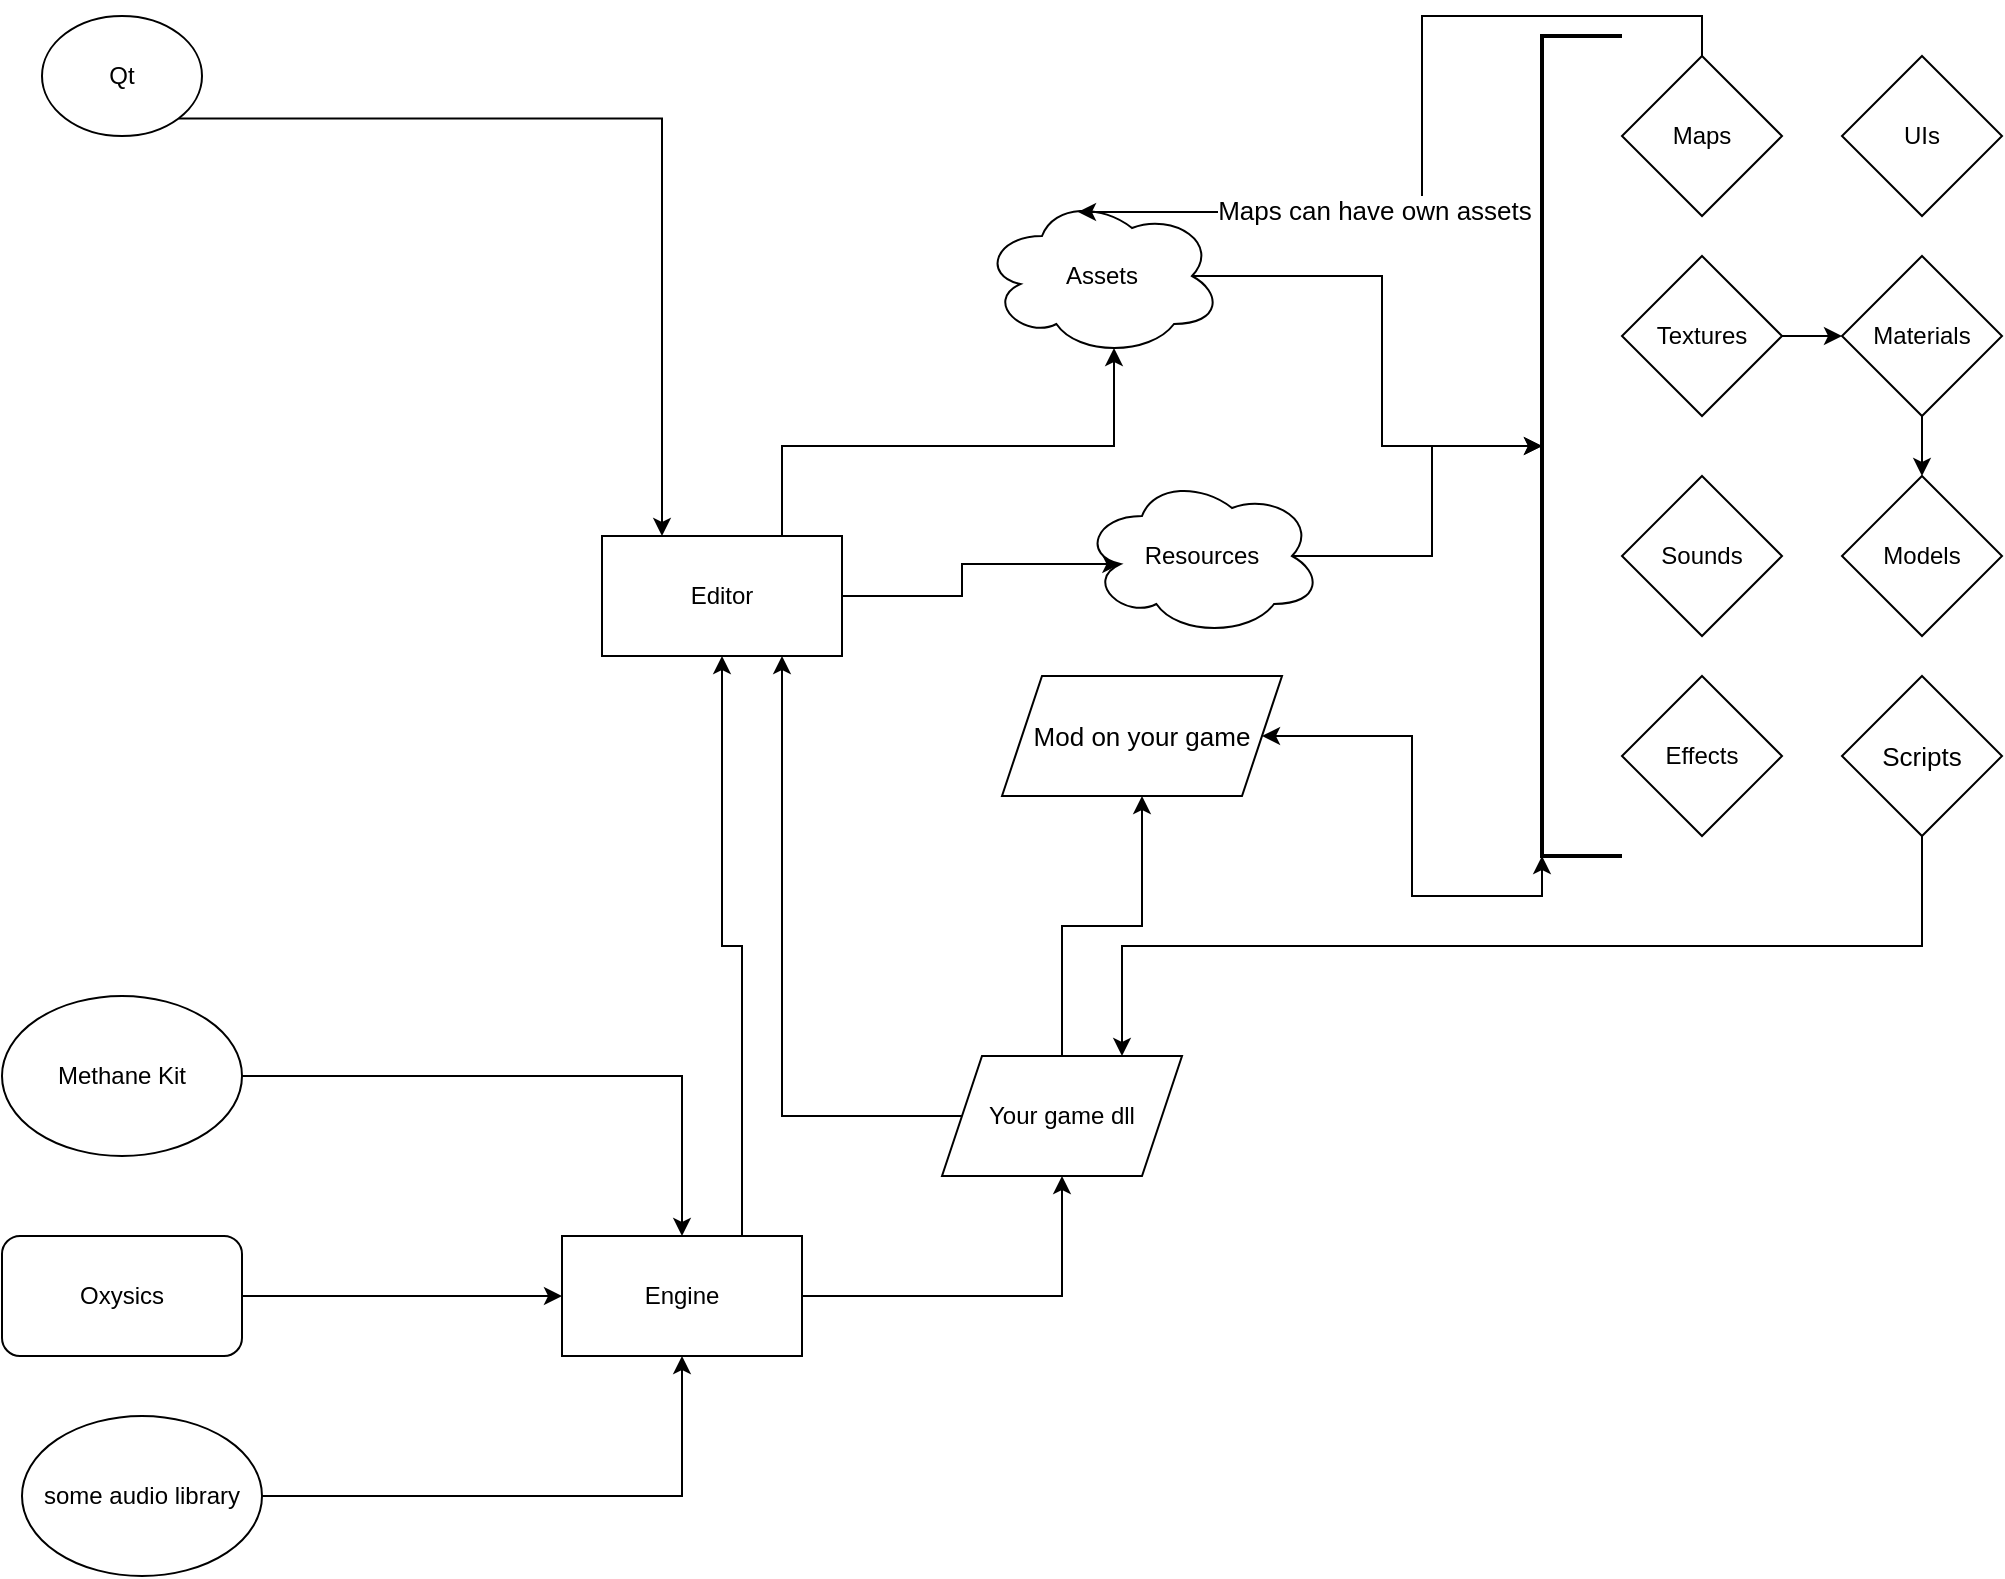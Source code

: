 <mxfile version="13.6.2" type="device" pages="2"><diagram id="UekR-pwDLucvv14HbkZ0" name="File Structure"><mxGraphModel dx="1038" dy="607" grid="1" gridSize="10" guides="1" tooltips="1" connect="1" arrows="1" fold="1" page="1" pageScale="1" pageWidth="1169" pageHeight="827" math="0" shadow="0"><root><mxCell id="0"/><mxCell id="1" parent="0"/><mxCell id="HTsGTVNheiszXjgULh4u-10" style="edgeStyle=orthogonalEdgeStyle;rounded=0;orthogonalLoop=1;jettySize=auto;html=1;exitX=1;exitY=1;exitDx=0;exitDy=0;entryX=0.25;entryY=0;entryDx=0;entryDy=0;" edge="1" parent="1" source="HTsGTVNheiszXjgULh4u-8" target="HTsGTVNheiszXjgULh4u-9"><mxGeometry relative="1" as="geometry"/></mxCell><mxCell id="HTsGTVNheiszXjgULh4u-8" value="Qt" style="ellipse;whiteSpace=wrap;html=1;" vertex="1" parent="1"><mxGeometry x="90" y="60" width="80" height="60" as="geometry"/></mxCell><mxCell id="HTsGTVNheiszXjgULh4u-24" style="edgeStyle=orthogonalEdgeStyle;rounded=0;orthogonalLoop=1;jettySize=auto;html=1;exitX=1;exitY=0.5;exitDx=0;exitDy=0;entryX=0.16;entryY=0.55;entryDx=0;entryDy=0;entryPerimeter=0;" edge="1" parent="1" source="HTsGTVNheiszXjgULh4u-9" target="HTsGTVNheiszXjgULh4u-23"><mxGeometry relative="1" as="geometry"/></mxCell><mxCell id="HTsGTVNheiszXjgULh4u-25" style="edgeStyle=orthogonalEdgeStyle;rounded=0;orthogonalLoop=1;jettySize=auto;html=1;exitX=0.75;exitY=0;exitDx=0;exitDy=0;entryX=0.55;entryY=0.95;entryDx=0;entryDy=0;entryPerimeter=0;" edge="1" parent="1" source="HTsGTVNheiszXjgULh4u-9" target="HTsGTVNheiszXjgULh4u-22"><mxGeometry relative="1" as="geometry"/></mxCell><mxCell id="HTsGTVNheiszXjgULh4u-9" value="Editor" style="rounded=0;whiteSpace=wrap;html=1;" vertex="1" parent="1"><mxGeometry x="370" y="320" width="120" height="60" as="geometry"/></mxCell><mxCell id="HTsGTVNheiszXjgULh4u-15" style="edgeStyle=orthogonalEdgeStyle;rounded=0;orthogonalLoop=1;jettySize=auto;html=1;exitX=1;exitY=0.5;exitDx=0;exitDy=0;entryX=0.5;entryY=0;entryDx=0;entryDy=0;" edge="1" parent="1" source="HTsGTVNheiszXjgULh4u-11" target="HTsGTVNheiszXjgULh4u-14"><mxGeometry relative="1" as="geometry"/></mxCell><mxCell id="HTsGTVNheiszXjgULh4u-11" value="Methane Kit" style="ellipse;whiteSpace=wrap;html=1;" vertex="1" parent="1"><mxGeometry x="70" y="550" width="120" height="80" as="geometry"/></mxCell><mxCell id="HTsGTVNheiszXjgULh4u-16" style="edgeStyle=orthogonalEdgeStyle;rounded=0;orthogonalLoop=1;jettySize=auto;html=1;exitX=1;exitY=0.5;exitDx=0;exitDy=0;entryX=0;entryY=0.5;entryDx=0;entryDy=0;" edge="1" parent="1" source="HTsGTVNheiszXjgULh4u-12" target="HTsGTVNheiszXjgULh4u-14"><mxGeometry relative="1" as="geometry"/></mxCell><mxCell id="HTsGTVNheiszXjgULh4u-12" value="Oxysics" style="rounded=1;whiteSpace=wrap;html=1;" vertex="1" parent="1"><mxGeometry x="70" y="670" width="120" height="60" as="geometry"/></mxCell><mxCell id="HTsGTVNheiszXjgULh4u-17" style="edgeStyle=orthogonalEdgeStyle;rounded=0;orthogonalLoop=1;jettySize=auto;html=1;exitX=1;exitY=0.5;exitDx=0;exitDy=0;entryX=0.5;entryY=1;entryDx=0;entryDy=0;" edge="1" parent="1" source="HTsGTVNheiszXjgULh4u-13" target="HTsGTVNheiszXjgULh4u-14"><mxGeometry relative="1" as="geometry"/></mxCell><mxCell id="HTsGTVNheiszXjgULh4u-13" value="some audio library" style="ellipse;whiteSpace=wrap;html=1;" vertex="1" parent="1"><mxGeometry x="80" y="760" width="120" height="80" as="geometry"/></mxCell><mxCell id="HTsGTVNheiszXjgULh4u-19" style="edgeStyle=orthogonalEdgeStyle;rounded=0;orthogonalLoop=1;jettySize=auto;html=1;exitX=1;exitY=0.5;exitDx=0;exitDy=0;entryX=0.5;entryY=1;entryDx=0;entryDy=0;" edge="1" parent="1" source="HTsGTVNheiszXjgULh4u-14" target="HTsGTVNheiszXjgULh4u-18"><mxGeometry relative="1" as="geometry"/></mxCell><mxCell id="HTsGTVNheiszXjgULh4u-20" style="edgeStyle=orthogonalEdgeStyle;rounded=0;orthogonalLoop=1;jettySize=auto;html=1;exitX=0.75;exitY=0;exitDx=0;exitDy=0;entryX=0.5;entryY=1;entryDx=0;entryDy=0;" edge="1" parent="1" source="HTsGTVNheiszXjgULh4u-14" target="HTsGTVNheiszXjgULh4u-9"><mxGeometry relative="1" as="geometry"/></mxCell><mxCell id="HTsGTVNheiszXjgULh4u-14" value="Engine" style="rounded=0;whiteSpace=wrap;html=1;" vertex="1" parent="1"><mxGeometry x="350" y="670" width="120" height="60" as="geometry"/></mxCell><mxCell id="HTsGTVNheiszXjgULh4u-21" style="edgeStyle=orthogonalEdgeStyle;rounded=0;orthogonalLoop=1;jettySize=auto;html=1;exitX=0;exitY=0.5;exitDx=0;exitDy=0;entryX=0.75;entryY=1;entryDx=0;entryDy=0;" edge="1" parent="1" source="HTsGTVNheiszXjgULh4u-18" target="HTsGTVNheiszXjgULh4u-9"><mxGeometry relative="1" as="geometry"/></mxCell><mxCell id="HTsGTVNheiszXjgULh4u-47" style="edgeStyle=orthogonalEdgeStyle;rounded=0;orthogonalLoop=1;jettySize=auto;html=1;exitX=0.5;exitY=0;exitDx=0;exitDy=0;entryX=0.5;entryY=1;entryDx=0;entryDy=0;fontSize=13;" edge="1" parent="1" source="HTsGTVNheiszXjgULh4u-18" target="HTsGTVNheiszXjgULh4u-44"><mxGeometry relative="1" as="geometry"/></mxCell><mxCell id="HTsGTVNheiszXjgULh4u-18" value="Your game dll" style="shape=parallelogram;perimeter=parallelogramPerimeter;whiteSpace=wrap;html=1;fixedSize=1;" vertex="1" parent="1"><mxGeometry x="540" y="580" width="120" height="60" as="geometry"/></mxCell><mxCell id="HTsGTVNheiszXjgULh4u-40" style="edgeStyle=orthogonalEdgeStyle;rounded=0;orthogonalLoop=1;jettySize=auto;html=1;exitX=0.875;exitY=0.5;exitDx=0;exitDy=0;exitPerimeter=0;" edge="1" parent="1" source="HTsGTVNheiszXjgULh4u-22" target="HTsGTVNheiszXjgULh4u-38"><mxGeometry relative="1" as="geometry"/></mxCell><mxCell id="HTsGTVNheiszXjgULh4u-22" value="Assets" style="ellipse;shape=cloud;whiteSpace=wrap;html=1;" vertex="1" parent="1"><mxGeometry x="560" y="150" width="120" height="80" as="geometry"/></mxCell><mxCell id="HTsGTVNheiszXjgULh4u-39" style="edgeStyle=orthogonalEdgeStyle;rounded=0;orthogonalLoop=1;jettySize=auto;html=1;exitX=0.875;exitY=0.5;exitDx=0;exitDy=0;exitPerimeter=0;" edge="1" parent="1" source="HTsGTVNheiszXjgULh4u-23" target="HTsGTVNheiszXjgULh4u-38"><mxGeometry relative="1" as="geometry"/></mxCell><mxCell id="HTsGTVNheiszXjgULh4u-23" value="Resources" style="ellipse;shape=cloud;whiteSpace=wrap;html=1;" vertex="1" parent="1"><mxGeometry x="610" y="290" width="120" height="80" as="geometry"/></mxCell><mxCell id="HTsGTVNheiszXjgULh4u-41" style="edgeStyle=orthogonalEdgeStyle;rounded=0;orthogonalLoop=1;jettySize=auto;html=1;exitX=0.5;exitY=0;exitDx=0;exitDy=0;entryX=0.4;entryY=0.1;entryDx=0;entryDy=0;entryPerimeter=0;" edge="1" parent="1" source="HTsGTVNheiszXjgULh4u-26" target="HTsGTVNheiszXjgULh4u-22"><mxGeometry relative="1" as="geometry"/></mxCell><mxCell id="HTsGTVNheiszXjgULh4u-42" value="Maps can have own assets" style="edgeLabel;html=1;align=center;verticalAlign=middle;resizable=0;points=[];fontSize=13;" vertex="1" connectable="0" parent="HTsGTVNheiszXjgULh4u-41"><mxGeometry x="0.313" y="-1" relative="1" as="geometry"><mxPoint as="offset"/></mxGeometry></mxCell><mxCell id="HTsGTVNheiszXjgULh4u-26" value="Maps" style="rhombus;whiteSpace=wrap;html=1;" vertex="1" parent="1"><mxGeometry x="880" y="80" width="80" height="80" as="geometry"/></mxCell><mxCell id="HTsGTVNheiszXjgULh4u-31" style="edgeStyle=orthogonalEdgeStyle;rounded=0;orthogonalLoop=1;jettySize=auto;html=1;exitX=1;exitY=0.5;exitDx=0;exitDy=0;entryX=0;entryY=0.5;entryDx=0;entryDy=0;" edge="1" parent="1" source="HTsGTVNheiszXjgULh4u-27" target="HTsGTVNheiszXjgULh4u-30"><mxGeometry relative="1" as="geometry"/></mxCell><mxCell id="HTsGTVNheiszXjgULh4u-27" value="Textures" style="rhombus;whiteSpace=wrap;html=1;" vertex="1" parent="1"><mxGeometry x="880" y="180" width="80" height="80" as="geometry"/></mxCell><mxCell id="HTsGTVNheiszXjgULh4u-28" value="Sounds" style="rhombus;whiteSpace=wrap;html=1;" vertex="1" parent="1"><mxGeometry x="880" y="290" width="80" height="80" as="geometry"/></mxCell><mxCell id="HTsGTVNheiszXjgULh4u-29" value="Effects" style="rhombus;whiteSpace=wrap;html=1;" vertex="1" parent="1"><mxGeometry x="880" y="390" width="80" height="80" as="geometry"/></mxCell><mxCell id="HTsGTVNheiszXjgULh4u-53" style="edgeStyle=orthogonalEdgeStyle;rounded=0;sketch=0;orthogonalLoop=1;jettySize=auto;html=1;exitX=0.5;exitY=1;exitDx=0;exitDy=0;startArrow=none;startFill=0;fontSize=13;" edge="1" parent="1" source="HTsGTVNheiszXjgULh4u-30" target="HTsGTVNheiszXjgULh4u-33"><mxGeometry relative="1" as="geometry"/></mxCell><mxCell id="HTsGTVNheiszXjgULh4u-30" value="Materials" style="rhombus;whiteSpace=wrap;html=1;" vertex="1" parent="1"><mxGeometry x="990" y="180" width="80" height="80" as="geometry"/></mxCell><mxCell id="HTsGTVNheiszXjgULh4u-32" value="UIs" style="rhombus;whiteSpace=wrap;html=1;" vertex="1" parent="1"><mxGeometry x="990" y="80" width="80" height="80" as="geometry"/></mxCell><mxCell id="HTsGTVNheiszXjgULh4u-33" value="Models" style="rhombus;whiteSpace=wrap;html=1;" vertex="1" parent="1"><mxGeometry x="990" y="290" width="80" height="80" as="geometry"/></mxCell><mxCell id="HTsGTVNheiszXjgULh4u-38" value="" style="strokeWidth=2;html=1;shape=mxgraph.flowchart.annotation_1;align=left;pointerEvents=1;" vertex="1" parent="1"><mxGeometry x="840" y="70" width="40" height="410" as="geometry"/></mxCell><mxCell id="HTsGTVNheiszXjgULh4u-50" style="edgeStyle=orthogonalEdgeStyle;rounded=0;orthogonalLoop=1;jettySize=auto;html=1;exitX=1;exitY=0.5;exitDx=0;exitDy=0;entryX=0;entryY=1;entryDx=0;entryDy=0;entryPerimeter=0;fontSize=13;sketch=0;startArrow=classic;startFill=1;" edge="1" parent="1" source="HTsGTVNheiszXjgULh4u-44" target="HTsGTVNheiszXjgULh4u-38"><mxGeometry relative="1" as="geometry"/></mxCell><mxCell id="HTsGTVNheiszXjgULh4u-44" value="Mod on your game" style="shape=parallelogram;perimeter=parallelogramPerimeter;whiteSpace=wrap;html=1;fixedSize=1;fontSize=13;" vertex="1" parent="1"><mxGeometry x="570" y="390" width="140" height="60" as="geometry"/></mxCell><mxCell id="HTsGTVNheiszXjgULh4u-52" style="edgeStyle=orthogonalEdgeStyle;rounded=0;sketch=0;orthogonalLoop=1;jettySize=auto;html=1;exitX=0.5;exitY=1;exitDx=0;exitDy=0;entryX=0.75;entryY=0;entryDx=0;entryDy=0;startArrow=none;startFill=0;fontSize=13;" edge="1" parent="1" source="HTsGTVNheiszXjgULh4u-51" target="HTsGTVNheiszXjgULh4u-18"><mxGeometry relative="1" as="geometry"/></mxCell><mxCell id="HTsGTVNheiszXjgULh4u-51" value="Scripts" style="rhombus;whiteSpace=wrap;html=1;fontSize=13;" vertex="1" parent="1"><mxGeometry x="990" y="390" width="80" height="80" as="geometry"/></mxCell></root></mxGraphModel></diagram><diagram id="hkoMJbCE0Mmuzk6ukF56" name="Entity System"><mxGraphModel dx="1038" dy="607" grid="1" gridSize="10" guides="1" tooltips="1" connect="1" arrows="1" fold="1" page="1" pageScale="1" pageWidth="1169" pageHeight="827" math="0" shadow="0"><root><mxCell id="W9ZI7O7y_9NU0ZjX5Z7L-0"/><mxCell id="W9ZI7O7y_9NU0ZjX5Z7L-1" parent="W9ZI7O7y_9NU0ZjX5Z7L-0"/><mxCell id="W9ZI7O7y_9NU0ZjX5Z7L-41" style="edgeStyle=orthogonalEdgeStyle;rounded=0;sketch=0;orthogonalLoop=1;jettySize=auto;html=1;entryX=0.5;entryY=0;entryDx=0;entryDy=0;startArrow=none;startFill=0;fontSize=13;" edge="1" parent="W9ZI7O7y_9NU0ZjX5Z7L-1" source="W9ZI7O7y_9NU0ZjX5Z7L-5" target="W9ZI7O7y_9NU0ZjX5Z7L-27"><mxGeometry relative="1" as="geometry"/></mxCell><mxCell id="W9ZI7O7y_9NU0ZjX5Z7L-42" style="edgeStyle=orthogonalEdgeStyle;rounded=0;sketch=0;orthogonalLoop=1;jettySize=auto;html=1;entryX=0;entryY=0.5;entryDx=0;entryDy=0;startArrow=none;startFill=0;fontSize=13;" edge="1" parent="W9ZI7O7y_9NU0ZjX5Z7L-1" source="W9ZI7O7y_9NU0ZjX5Z7L-5" target="W9ZI7O7y_9NU0ZjX5Z7L-15"><mxGeometry relative="1" as="geometry"/></mxCell><mxCell id="W9ZI7O7y_9NU0ZjX5Z7L-5" value="Base Entity" style="swimlane;fontStyle=1;align=center;verticalAlign=top;childLayout=stackLayout;horizontal=1;startSize=26;horizontalStack=0;resizeParent=1;resizeParentMax=0;resizeLast=0;collapsible=1;marginBottom=0;fontSize=13;" vertex="1" parent="W9ZI7O7y_9NU0ZjX5Z7L-1"><mxGeometry x="40" y="50" width="160" height="148" as="geometry"><mxRectangle x="40" y="50" width="100" height="26" as="alternateBounds"/></mxGeometry></mxCell><mxCell id="W9ZI7O7y_9NU0ZjX5Z7L-6" value="string name" style="text;strokeColor=none;fillColor=none;align=left;verticalAlign=top;spacingLeft=4;spacingRight=4;overflow=hidden;rotatable=0;points=[[0,0.5],[1,0.5]];portConstraint=eastwest;" vertex="1" parent="W9ZI7O7y_9NU0ZjX5Z7L-5"><mxGeometry y="26" width="160" height="26" as="geometry"/></mxCell><mxCell id="W9ZI7O7y_9NU0ZjX5Z7L-7" value="" style="line;strokeWidth=1;fillColor=none;align=left;verticalAlign=middle;spacingTop=-1;spacingLeft=3;spacingRight=3;rotatable=0;labelPosition=right;points=[];portConstraint=eastwest;" vertex="1" parent="W9ZI7O7y_9NU0ZjX5Z7L-5"><mxGeometry y="52" width="160" height="8" as="geometry"/></mxCell><mxCell id="W9ZI7O7y_9NU0ZjX5Z7L-8" value="event OnCreate&#10;event OnDestroy" style="text;strokeColor=none;fillColor=none;align=left;verticalAlign=top;spacingLeft=4;spacingRight=4;overflow=hidden;rotatable=0;points=[[0,0.5],[1,0.5]];portConstraint=eastwest;" vertex="1" parent="W9ZI7O7y_9NU0ZjX5Z7L-5"><mxGeometry y="60" width="160" height="40" as="geometry"/></mxCell><mxCell id="W9ZI7O7y_9NU0ZjX5Z7L-10" value="" style="line;strokeWidth=1;fillColor=none;align=left;verticalAlign=middle;spacingTop=-1;spacingLeft=3;spacingRight=3;rotatable=0;labelPosition=right;points=[];portConstraint=eastwest;" vertex="1" parent="W9ZI7O7y_9NU0ZjX5Z7L-5"><mxGeometry y="100" width="160" height="8" as="geometry"/></mxCell><mxCell id="W9ZI7O7y_9NU0ZjX5Z7L-11" value="action Create&#10;action Destroy" style="text;strokeColor=none;fillColor=none;align=left;verticalAlign=top;spacingLeft=4;spacingRight=4;overflow=hidden;rotatable=0;points=[[0,0.5],[1,0.5]];portConstraint=eastwest;" vertex="1" parent="W9ZI7O7y_9NU0ZjX5Z7L-5"><mxGeometry y="108" width="160" height="40" as="geometry"/></mxCell><mxCell id="W9ZI7O7y_9NU0ZjX5Z7L-12" value="Base Model Entity" style="swimlane;fontStyle=1;align=center;verticalAlign=top;childLayout=stackLayout;horizontal=1;startSize=26;horizontalStack=0;resizeParent=1;resizeParentMax=0;resizeLast=0;collapsible=1;marginBottom=0;fontSize=13;" vertex="1" parent="W9ZI7O7y_9NU0ZjX5Z7L-1"><mxGeometry x="250" y="50" width="160" height="148" as="geometry"><mxRectangle x="40" y="50" width="100" height="26" as="alternateBounds"/></mxGeometry></mxCell><mxCell id="W9ZI7O7y_9NU0ZjX5Z7L-13" value="string mdlPath" style="text;strokeColor=none;fillColor=none;align=left;verticalAlign=top;spacingLeft=4;spacingRight=4;overflow=hidden;rotatable=0;points=[[0,0.5],[1,0.5]];portConstraint=eastwest;" vertex="1" parent="W9ZI7O7y_9NU0ZjX5Z7L-12"><mxGeometry y="26" width="160" height="26" as="geometry"/></mxCell><mxCell id="W9ZI7O7y_9NU0ZjX5Z7L-14" value="" style="line;strokeWidth=1;fillColor=none;align=left;verticalAlign=middle;spacingTop=-1;spacingLeft=3;spacingRight=3;rotatable=0;labelPosition=right;points=[];portConstraint=eastwest;" vertex="1" parent="W9ZI7O7y_9NU0ZjX5Z7L-12"><mxGeometry y="52" width="160" height="8" as="geometry"/></mxCell><mxCell id="W9ZI7O7y_9NU0ZjX5Z7L-15" value="event OnCreate&#10;event OnDestroy" style="text;strokeColor=none;fillColor=none;align=left;verticalAlign=top;spacingLeft=4;spacingRight=4;overflow=hidden;rotatable=0;points=[[0,0.5],[1,0.5]];portConstraint=eastwest;" vertex="1" parent="W9ZI7O7y_9NU0ZjX5Z7L-12"><mxGeometry y="60" width="160" height="40" as="geometry"/></mxCell><mxCell id="W9ZI7O7y_9NU0ZjX5Z7L-16" value="" style="line;strokeWidth=1;fillColor=none;align=left;verticalAlign=middle;spacingTop=-1;spacingLeft=3;spacingRight=3;rotatable=0;labelPosition=right;points=[];portConstraint=eastwest;" vertex="1" parent="W9ZI7O7y_9NU0ZjX5Z7L-12"><mxGeometry y="100" width="160" height="8" as="geometry"/></mxCell><mxCell id="W9ZI7O7y_9NU0ZjX5Z7L-17" value="action Create&#10;action Destroy" style="text;strokeColor=none;fillColor=none;align=left;verticalAlign=top;spacingLeft=4;spacingRight=4;overflow=hidden;rotatable=0;points=[[0,0.5],[1,0.5]];portConstraint=eastwest;" vertex="1" parent="W9ZI7O7y_9NU0ZjX5Z7L-12"><mxGeometry y="108" width="160" height="40" as="geometry"/></mxCell><mxCell id="W9ZI7O7y_9NU0ZjX5Z7L-19" value="Base Logic Entity" style="swimlane;fontStyle=1;align=center;verticalAlign=top;childLayout=stackLayout;horizontal=1;startSize=26;horizontalStack=0;resizeParent=1;resizeParentMax=0;resizeLast=0;collapsible=1;marginBottom=0;fontSize=13;" vertex="1" parent="W9ZI7O7y_9NU0ZjX5Z7L-1"><mxGeometry x="250" y="230" width="160" height="148" as="geometry"><mxRectangle x="250" y="230" width="100" height="26" as="alternateBounds"/></mxGeometry></mxCell><mxCell id="W9ZI7O7y_9NU0ZjX5Z7L-20" value="string name" style="text;strokeColor=none;fillColor=none;align=left;verticalAlign=top;spacingLeft=4;spacingRight=4;overflow=hidden;rotatable=0;points=[[0,0.5],[1,0.5]];portConstraint=eastwest;" vertex="1" parent="W9ZI7O7y_9NU0ZjX5Z7L-19"><mxGeometry y="26" width="160" height="26" as="geometry"/></mxCell><mxCell id="W9ZI7O7y_9NU0ZjX5Z7L-21" value="" style="line;strokeWidth=1;fillColor=none;align=left;verticalAlign=middle;spacingTop=-1;spacingLeft=3;spacingRight=3;rotatable=0;labelPosition=right;points=[];portConstraint=eastwest;" vertex="1" parent="W9ZI7O7y_9NU0ZjX5Z7L-19"><mxGeometry y="52" width="160" height="8" as="geometry"/></mxCell><mxCell id="W9ZI7O7y_9NU0ZjX5Z7L-22" value="event OnCreate&#10;event OnDestroy" style="text;strokeColor=none;fillColor=none;align=left;verticalAlign=top;spacingLeft=4;spacingRight=4;overflow=hidden;rotatable=0;points=[[0,0.5],[1,0.5]];portConstraint=eastwest;" vertex="1" parent="W9ZI7O7y_9NU0ZjX5Z7L-19"><mxGeometry y="60" width="160" height="40" as="geometry"/></mxCell><mxCell id="W9ZI7O7y_9NU0ZjX5Z7L-23" value="" style="line;strokeWidth=1;fillColor=none;align=left;verticalAlign=middle;spacingTop=-1;spacingLeft=3;spacingRight=3;rotatable=0;labelPosition=right;points=[];portConstraint=eastwest;" vertex="1" parent="W9ZI7O7y_9NU0ZjX5Z7L-19"><mxGeometry y="100" width="160" height="8" as="geometry"/></mxCell><mxCell id="W9ZI7O7y_9NU0ZjX5Z7L-24" value="action Create&#10;action Destroy" style="text;strokeColor=none;fillColor=none;align=left;verticalAlign=top;spacingLeft=4;spacingRight=4;overflow=hidden;rotatable=0;points=[[0,0.5],[1,0.5]];portConstraint=eastwest;" vertex="1" parent="W9ZI7O7y_9NU0ZjX5Z7L-19"><mxGeometry y="108" width="160" height="40" as="geometry"/></mxCell><mxCell id="W9ZI7O7y_9NU0ZjX5Z7L-40" style="edgeStyle=orthogonalEdgeStyle;rounded=0;sketch=0;orthogonalLoop=1;jettySize=auto;html=1;exitX=1;exitY=0.5;exitDx=0;exitDy=0;entryX=0;entryY=0.5;entryDx=0;entryDy=0;startArrow=none;startFill=0;fontSize=13;" edge="1" parent="W9ZI7O7y_9NU0ZjX5Z7L-1" source="W9ZI7O7y_9NU0ZjX5Z7L-15" target="W9ZI7O7y_9NU0ZjX5Z7L-33"><mxGeometry relative="1" as="geometry"/></mxCell><mxCell id="W9ZI7O7y_9NU0ZjX5Z7L-33" value="Model Entity" style="swimlane;fontStyle=1;align=center;verticalAlign=top;childLayout=stackLayout;horizontal=1;startSize=26;horizontalStack=0;resizeParent=1;resizeParentMax=0;resizeLast=0;collapsible=1;marginBottom=0;fontSize=13;" vertex="1" parent="W9ZI7O7y_9NU0ZjX5Z7L-1"><mxGeometry x="460" y="50" width="160" height="176" as="geometry"><mxRectangle x="40" y="50" width="100" height="26" as="alternateBounds"/></mxGeometry></mxCell><mxCell id="W9ZI7O7y_9NU0ZjX5Z7L-34" value="bool Disable Shadows&#10;uint Physics Type&#10;int Fade Distance" style="text;strokeColor=none;fillColor=none;align=left;verticalAlign=top;spacingLeft=4;spacingRight=4;overflow=hidden;rotatable=0;points=[[0,0.5],[1,0.5]];portConstraint=eastwest;" vertex="1" parent="W9ZI7O7y_9NU0ZjX5Z7L-33"><mxGeometry y="26" width="160" height="54" as="geometry"/></mxCell><mxCell id="W9ZI7O7y_9NU0ZjX5Z7L-35" value="" style="line;strokeWidth=1;fillColor=none;align=left;verticalAlign=middle;spacingTop=-1;spacingLeft=3;spacingRight=3;rotatable=0;labelPosition=right;points=[];portConstraint=eastwest;" vertex="1" parent="W9ZI7O7y_9NU0ZjX5Z7L-33"><mxGeometry y="80" width="160" height="8" as="geometry"/></mxCell><mxCell id="W9ZI7O7y_9NU0ZjX5Z7L-36" value="event OnCreate&#10;event OnDestroy" style="text;strokeColor=none;fillColor=none;align=left;verticalAlign=top;spacingLeft=4;spacingRight=4;overflow=hidden;rotatable=0;points=[[0,0.5],[1,0.5]];portConstraint=eastwest;" vertex="1" parent="W9ZI7O7y_9NU0ZjX5Z7L-33"><mxGeometry y="88" width="160" height="40" as="geometry"/></mxCell><mxCell id="W9ZI7O7y_9NU0ZjX5Z7L-37" value="" style="line;strokeWidth=1;fillColor=none;align=left;verticalAlign=middle;spacingTop=-1;spacingLeft=3;spacingRight=3;rotatable=0;labelPosition=right;points=[];portConstraint=eastwest;" vertex="1" parent="W9ZI7O7y_9NU0ZjX5Z7L-33"><mxGeometry y="128" width="160" height="8" as="geometry"/></mxCell><mxCell id="W9ZI7O7y_9NU0ZjX5Z7L-38" value="action Create&#10;action Destroy" style="text;strokeColor=none;fillColor=none;align=left;verticalAlign=top;spacingLeft=4;spacingRight=4;overflow=hidden;rotatable=0;points=[[0,0.5],[1,0.5]];portConstraint=eastwest;" vertex="1" parent="W9ZI7O7y_9NU0ZjX5Z7L-33"><mxGeometry y="136" width="160" height="40" as="geometry"/></mxCell><mxCell id="W9ZI7O7y_9NU0ZjX5Z7L-27" value="Base Figure Entity" style="swimlane;fontStyle=1;align=center;verticalAlign=top;childLayout=stackLayout;horizontal=1;startSize=26;horizontalStack=0;resizeParent=1;resizeParentMax=0;resizeLast=0;collapsible=1;marginBottom=0;fontSize=13;" vertex="1" parent="W9ZI7O7y_9NU0ZjX5Z7L-1"><mxGeometry x="40" y="230" width="160" height="148" as="geometry"><mxRectangle x="40" y="50" width="100" height="26" as="alternateBounds"/></mxGeometry></mxCell><mxCell id="W9ZI7O7y_9NU0ZjX5Z7L-28" value="Figure* figure" style="text;strokeColor=none;fillColor=none;align=left;verticalAlign=top;spacingLeft=4;spacingRight=4;overflow=hidden;rotatable=0;points=[[0,0.5],[1,0.5]];portConstraint=eastwest;" vertex="1" parent="W9ZI7O7y_9NU0ZjX5Z7L-27"><mxGeometry y="26" width="160" height="26" as="geometry"/></mxCell><mxCell id="W9ZI7O7y_9NU0ZjX5Z7L-29" value="" style="line;strokeWidth=1;fillColor=none;align=left;verticalAlign=middle;spacingTop=-1;spacingLeft=3;spacingRight=3;rotatable=0;labelPosition=right;points=[];portConstraint=eastwest;" vertex="1" parent="W9ZI7O7y_9NU0ZjX5Z7L-27"><mxGeometry y="52" width="160" height="8" as="geometry"/></mxCell><mxCell id="W9ZI7O7y_9NU0ZjX5Z7L-30" value="event OnCreate&#10;event OnDestroy" style="text;strokeColor=none;fillColor=none;align=left;verticalAlign=top;spacingLeft=4;spacingRight=4;overflow=hidden;rotatable=0;points=[[0,0.5],[1,0.5]];portConstraint=eastwest;" vertex="1" parent="W9ZI7O7y_9NU0ZjX5Z7L-27"><mxGeometry y="60" width="160" height="40" as="geometry"/></mxCell><mxCell id="W9ZI7O7y_9NU0ZjX5Z7L-31" value="" style="line;strokeWidth=1;fillColor=none;align=left;verticalAlign=middle;spacingTop=-1;spacingLeft=3;spacingRight=3;rotatable=0;labelPosition=right;points=[];portConstraint=eastwest;" vertex="1" parent="W9ZI7O7y_9NU0ZjX5Z7L-27"><mxGeometry y="100" width="160" height="8" as="geometry"/></mxCell><mxCell id="W9ZI7O7y_9NU0ZjX5Z7L-32" value="action Create&#10;action Destroy" style="text;strokeColor=none;fillColor=none;align=left;verticalAlign=top;spacingLeft=4;spacingRight=4;overflow=hidden;rotatable=0;points=[[0,0.5],[1,0.5]];portConstraint=eastwest;" vertex="1" parent="W9ZI7O7y_9NU0ZjX5Z7L-27"><mxGeometry y="108" width="160" height="40" as="geometry"/></mxCell><mxCell id="W9ZI7O7y_9NU0ZjX5Z7L-44" style="edgeStyle=orthogonalEdgeStyle;rounded=0;sketch=0;orthogonalLoop=1;jettySize=auto;html=1;exitX=1;exitY=0.5;exitDx=0;exitDy=0;entryX=0;entryY=0.5;entryDx=0;entryDy=0;startArrow=none;startFill=0;fontSize=13;" edge="1" parent="W9ZI7O7y_9NU0ZjX5Z7L-1" source="W9ZI7O7y_9NU0ZjX5Z7L-11" target="W9ZI7O7y_9NU0ZjX5Z7L-22"><mxGeometry relative="1" as="geometry"/></mxCell></root></mxGraphModel></diagram></mxfile>